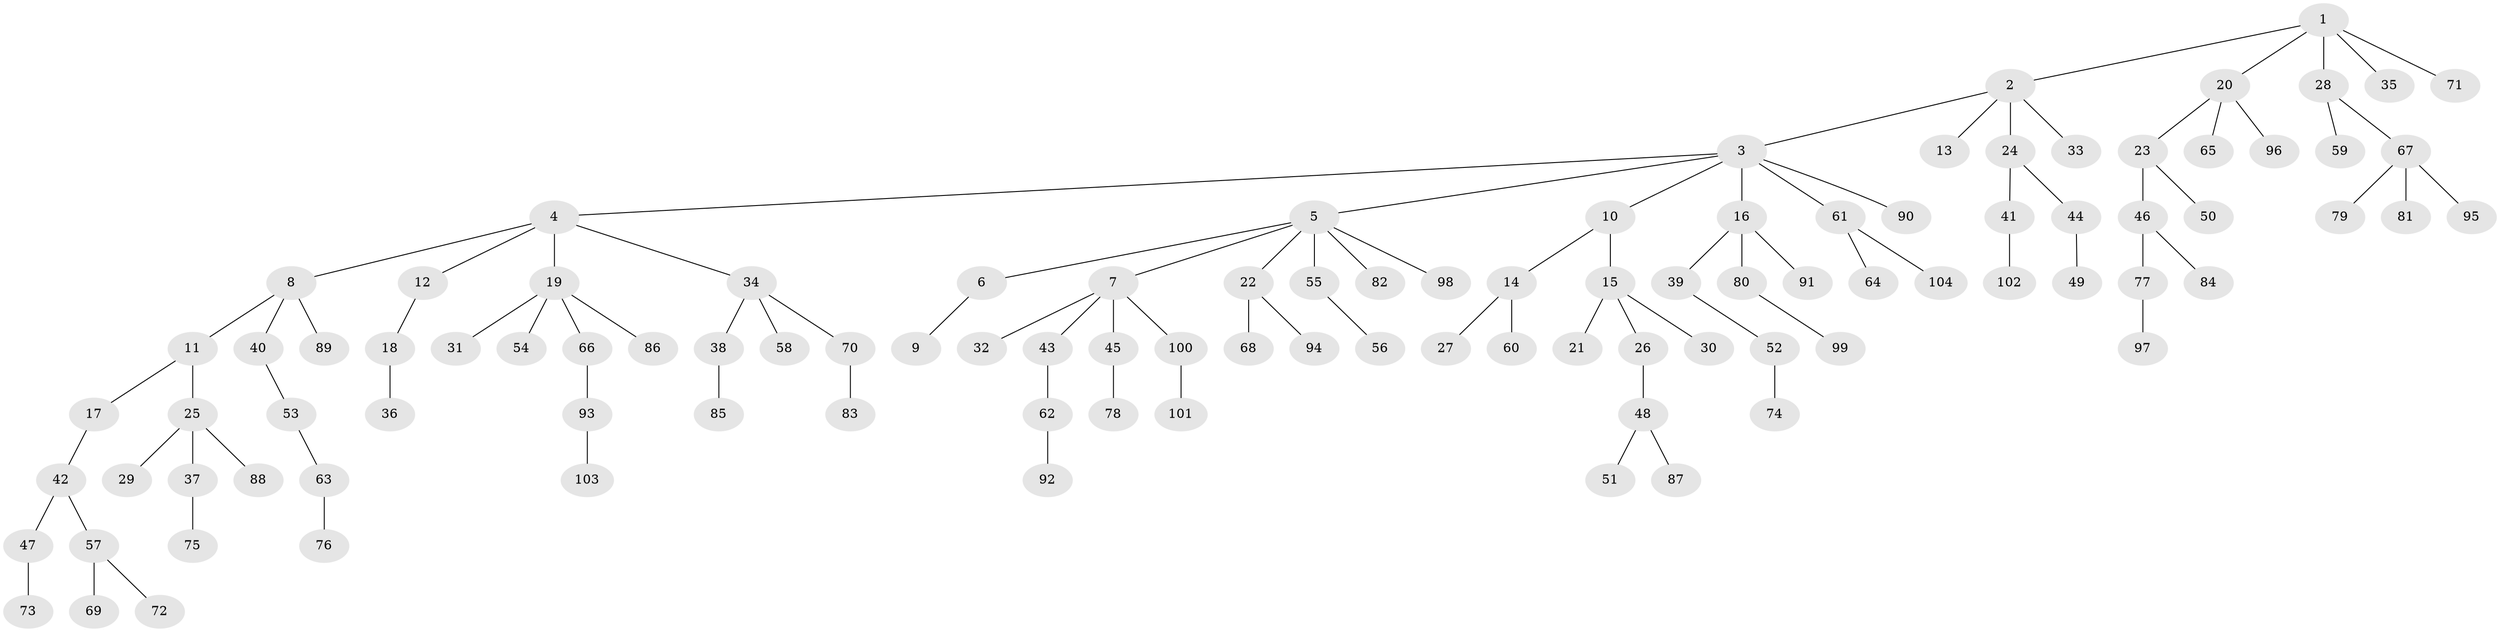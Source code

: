 // coarse degree distribution, {4: 0.08333333333333333, 6: 0.027777777777777776, 7: 0.013888888888888888, 8: 0.013888888888888888, 2: 0.18055555555555555, 5: 0.013888888888888888, 3: 0.08333333333333333, 1: 0.5833333333333334}
// Generated by graph-tools (version 1.1) at 2025/52/02/27/25 19:52:11]
// undirected, 104 vertices, 103 edges
graph export_dot {
graph [start="1"]
  node [color=gray90,style=filled];
  1;
  2;
  3;
  4;
  5;
  6;
  7;
  8;
  9;
  10;
  11;
  12;
  13;
  14;
  15;
  16;
  17;
  18;
  19;
  20;
  21;
  22;
  23;
  24;
  25;
  26;
  27;
  28;
  29;
  30;
  31;
  32;
  33;
  34;
  35;
  36;
  37;
  38;
  39;
  40;
  41;
  42;
  43;
  44;
  45;
  46;
  47;
  48;
  49;
  50;
  51;
  52;
  53;
  54;
  55;
  56;
  57;
  58;
  59;
  60;
  61;
  62;
  63;
  64;
  65;
  66;
  67;
  68;
  69;
  70;
  71;
  72;
  73;
  74;
  75;
  76;
  77;
  78;
  79;
  80;
  81;
  82;
  83;
  84;
  85;
  86;
  87;
  88;
  89;
  90;
  91;
  92;
  93;
  94;
  95;
  96;
  97;
  98;
  99;
  100;
  101;
  102;
  103;
  104;
  1 -- 2;
  1 -- 20;
  1 -- 28;
  1 -- 35;
  1 -- 71;
  2 -- 3;
  2 -- 13;
  2 -- 24;
  2 -- 33;
  3 -- 4;
  3 -- 5;
  3 -- 10;
  3 -- 16;
  3 -- 61;
  3 -- 90;
  4 -- 8;
  4 -- 12;
  4 -- 19;
  4 -- 34;
  5 -- 6;
  5 -- 7;
  5 -- 22;
  5 -- 55;
  5 -- 82;
  5 -- 98;
  6 -- 9;
  7 -- 32;
  7 -- 43;
  7 -- 45;
  7 -- 100;
  8 -- 11;
  8 -- 40;
  8 -- 89;
  10 -- 14;
  10 -- 15;
  11 -- 17;
  11 -- 25;
  12 -- 18;
  14 -- 27;
  14 -- 60;
  15 -- 21;
  15 -- 26;
  15 -- 30;
  16 -- 39;
  16 -- 80;
  16 -- 91;
  17 -- 42;
  18 -- 36;
  19 -- 31;
  19 -- 54;
  19 -- 66;
  19 -- 86;
  20 -- 23;
  20 -- 65;
  20 -- 96;
  22 -- 68;
  22 -- 94;
  23 -- 46;
  23 -- 50;
  24 -- 41;
  24 -- 44;
  25 -- 29;
  25 -- 37;
  25 -- 88;
  26 -- 48;
  28 -- 59;
  28 -- 67;
  34 -- 38;
  34 -- 58;
  34 -- 70;
  37 -- 75;
  38 -- 85;
  39 -- 52;
  40 -- 53;
  41 -- 102;
  42 -- 47;
  42 -- 57;
  43 -- 62;
  44 -- 49;
  45 -- 78;
  46 -- 77;
  46 -- 84;
  47 -- 73;
  48 -- 51;
  48 -- 87;
  52 -- 74;
  53 -- 63;
  55 -- 56;
  57 -- 69;
  57 -- 72;
  61 -- 64;
  61 -- 104;
  62 -- 92;
  63 -- 76;
  66 -- 93;
  67 -- 79;
  67 -- 81;
  67 -- 95;
  70 -- 83;
  77 -- 97;
  80 -- 99;
  93 -- 103;
  100 -- 101;
}
